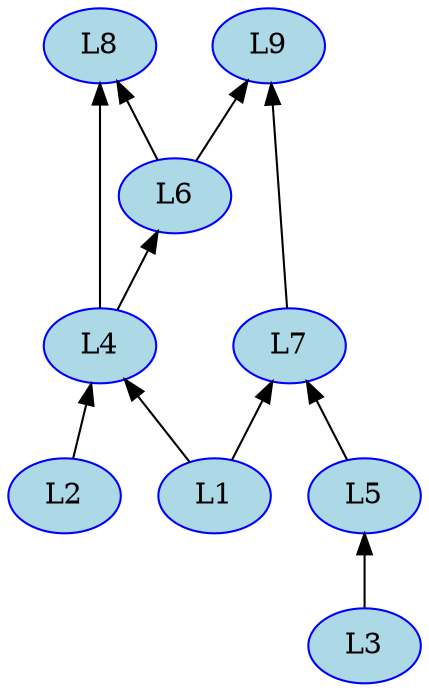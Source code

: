  
strict digraph loopgraph {
    rankdir=BT;
    node[color=blue, fillcolor=lightblue, style=filled];

    L1->L4->L8;
    L2->L4->L6->L8; L6->L9;
    L3->L5->L7->L9;
    L1->L7;

    {rank=same; L4 L7}


}